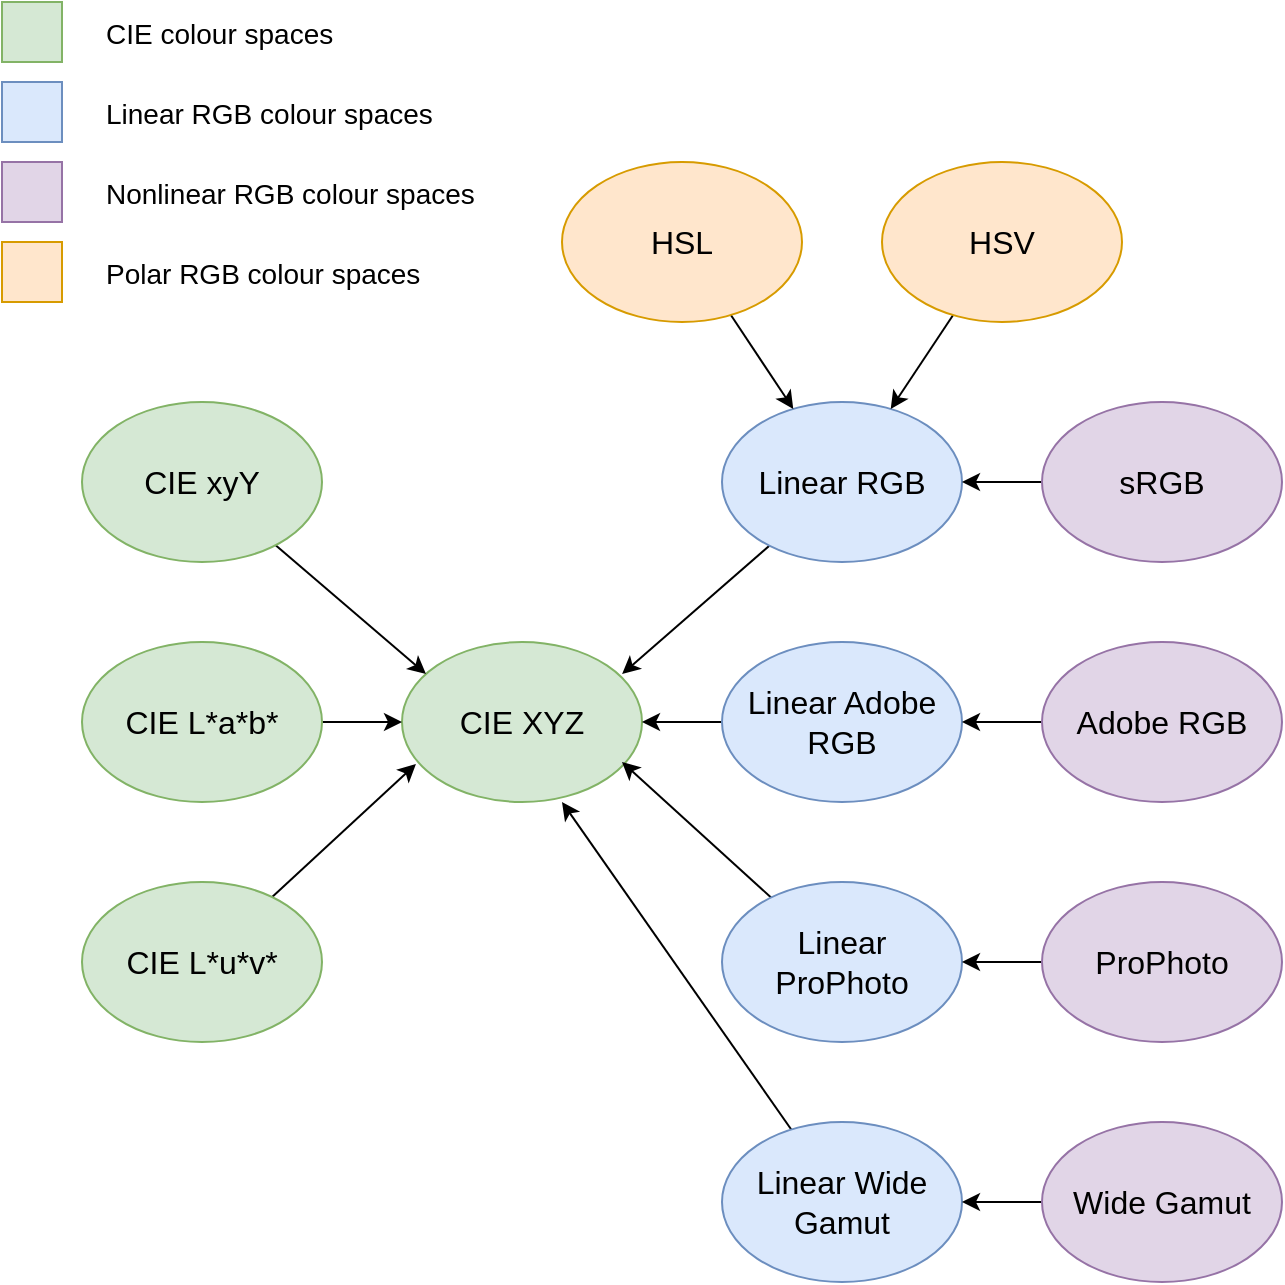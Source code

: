 <mxfile version="16.1.2" type="device"><diagram id="Pf03Co7wrEZyGWiGNzQr" name="Page-1"><mxGraphModel dx="1106" dy="997" grid="1" gridSize="10" guides="1" tooltips="1" connect="1" arrows="1" fold="1" page="1" pageScale="1" pageWidth="827" pageHeight="1169" math="0" shadow="0"><root><mxCell id="0"/><mxCell id="1" parent="0"/><mxCell id="ugq9xhoPoMMtB-8sLs-u-1" value="&lt;font style=&quot;font-size: 16px&quot;&gt;CIE XYZ&lt;/font&gt;" style="ellipse;whiteSpace=wrap;html=1;fillColor=#d5e8d4;strokeColor=#82b366;" vertex="1" parent="1"><mxGeometry x="280" y="400" width="120" height="80" as="geometry"/></mxCell><mxCell id="ugq9xhoPoMMtB-8sLs-u-41" value="" style="rounded=0;orthogonalLoop=1;jettySize=auto;html=1;fontFamily=Helvetica;fontSize=14;fontColor=default;entryX=0.1;entryY=0.2;entryDx=0;entryDy=0;entryPerimeter=0;" edge="1" parent="1" source="ugq9xhoPoMMtB-8sLs-u-2" target="ugq9xhoPoMMtB-8sLs-u-1"><mxGeometry relative="1" as="geometry"/></mxCell><mxCell id="ugq9xhoPoMMtB-8sLs-u-2" value="&lt;font style=&quot;font-size: 16px&quot;&gt;CIE xyY&lt;/font&gt;" style="ellipse;whiteSpace=wrap;html=1;fillColor=#d5e8d4;strokeColor=#82b366;" vertex="1" parent="1"><mxGeometry x="120" y="280" width="120" height="80" as="geometry"/></mxCell><mxCell id="ugq9xhoPoMMtB-8sLs-u-37" value="" style="edgeStyle=orthogonalEdgeStyle;rounded=0;orthogonalLoop=1;jettySize=auto;html=1;fontFamily=Helvetica;fontSize=14;fontColor=default;" edge="1" parent="1" source="ugq9xhoPoMMtB-8sLs-u-3" target="ugq9xhoPoMMtB-8sLs-u-1"><mxGeometry relative="1" as="geometry"/></mxCell><mxCell id="ugq9xhoPoMMtB-8sLs-u-3" value="&lt;font style=&quot;font-size: 16px&quot;&gt;CIE L*a*b*&lt;/font&gt;" style="ellipse;whiteSpace=wrap;html=1;fillColor=#d5e8d4;strokeColor=#82b366;" vertex="1" parent="1"><mxGeometry x="120" y="400" width="120" height="80" as="geometry"/></mxCell><mxCell id="ugq9xhoPoMMtB-8sLs-u-39" value="" style="rounded=0;orthogonalLoop=1;jettySize=auto;html=1;fontFamily=Helvetica;fontSize=14;fontColor=default;entryX=0.058;entryY=0.763;entryDx=0;entryDy=0;entryPerimeter=0;" edge="1" parent="1" source="ugq9xhoPoMMtB-8sLs-u-4" target="ugq9xhoPoMMtB-8sLs-u-1"><mxGeometry relative="1" as="geometry"/></mxCell><mxCell id="ugq9xhoPoMMtB-8sLs-u-4" value="&lt;font style=&quot;font-size: 16px&quot;&gt;CIE L*u*v*&lt;/font&gt;" style="ellipse;whiteSpace=wrap;html=1;fillColor=#d5e8d4;strokeColor=#82b366;" vertex="1" parent="1"><mxGeometry x="120" y="520" width="120" height="80" as="geometry"/></mxCell><mxCell id="ugq9xhoPoMMtB-8sLs-u-43" value="" style="edgeStyle=none;rounded=0;orthogonalLoop=1;jettySize=auto;html=1;fontFamily=Helvetica;fontSize=14;fontColor=default;entryX=0.917;entryY=0.2;entryDx=0;entryDy=0;entryPerimeter=0;" edge="1" parent="1" source="ugq9xhoPoMMtB-8sLs-u-5" target="ugq9xhoPoMMtB-8sLs-u-1"><mxGeometry relative="1" as="geometry"/></mxCell><mxCell id="ugq9xhoPoMMtB-8sLs-u-5" value="&lt;font&gt;&lt;font style=&quot;font-size: 16px&quot;&gt;Linear RGB&lt;/font&gt;&lt;br&gt;&lt;/font&gt;" style="ellipse;whiteSpace=wrap;html=1;fillColor=#dae8fc;strokeColor=#6c8ebf;" vertex="1" parent="1"><mxGeometry x="440" y="280" width="120" height="80" as="geometry"/></mxCell><mxCell id="ugq9xhoPoMMtB-8sLs-u-45" value="" style="edgeStyle=none;rounded=0;orthogonalLoop=1;jettySize=auto;html=1;fontFamily=Helvetica;fontSize=14;fontColor=default;entryX=1;entryY=0.5;entryDx=0;entryDy=0;" edge="1" parent="1" source="ugq9xhoPoMMtB-8sLs-u-6" target="ugq9xhoPoMMtB-8sLs-u-1"><mxGeometry relative="1" as="geometry"/></mxCell><mxCell id="ugq9xhoPoMMtB-8sLs-u-6" value="&lt;font&gt;&lt;font style=&quot;font-size: 16px&quot;&gt;Linear Adobe&lt;br&gt;RGB&lt;/font&gt;&lt;br&gt;&lt;/font&gt;" style="ellipse;whiteSpace=wrap;html=1;fillColor=#dae8fc;strokeColor=#6c8ebf;" vertex="1" parent="1"><mxGeometry x="440" y="400" width="120" height="80" as="geometry"/></mxCell><mxCell id="ugq9xhoPoMMtB-8sLs-u-47" value="" style="edgeStyle=none;rounded=0;orthogonalLoop=1;jettySize=auto;html=1;fontFamily=Helvetica;fontSize=14;fontColor=default;" edge="1" parent="1" source="ugq9xhoPoMMtB-8sLs-u-7"><mxGeometry relative="1" as="geometry"><mxPoint x="390" y="460" as="targetPoint"/></mxGeometry></mxCell><mxCell id="ugq9xhoPoMMtB-8sLs-u-7" value="&lt;font&gt;&lt;font style=&quot;font-size: 16px&quot;&gt;Linear&lt;br&gt;ProPhoto&lt;/font&gt;&lt;br&gt;&lt;/font&gt;" style="ellipse;whiteSpace=wrap;html=1;fillColor=#dae8fc;strokeColor=#6c8ebf;" vertex="1" parent="1"><mxGeometry x="440" y="520" width="120" height="80" as="geometry"/></mxCell><mxCell id="ugq9xhoPoMMtB-8sLs-u-49" value="" style="edgeStyle=none;rounded=0;orthogonalLoop=1;jettySize=auto;html=1;fontFamily=Helvetica;fontSize=14;fontColor=default;" edge="1" parent="1" source="ugq9xhoPoMMtB-8sLs-u-8"><mxGeometry relative="1" as="geometry"><mxPoint x="360" y="480" as="targetPoint"/></mxGeometry></mxCell><mxCell id="ugq9xhoPoMMtB-8sLs-u-8" value="&lt;font&gt;&lt;font style=&quot;font-size: 16px&quot;&gt;Linear Wide&lt;br&gt;Gamut&lt;/font&gt;&lt;br&gt;&lt;/font&gt;" style="ellipse;whiteSpace=wrap;html=1;fillColor=#dae8fc;strokeColor=#6c8ebf;" vertex="1" parent="1"><mxGeometry x="440" y="640" width="120" height="80" as="geometry"/></mxCell><mxCell id="ugq9xhoPoMMtB-8sLs-u-52" value="" style="edgeStyle=none;rounded=0;orthogonalLoop=1;jettySize=auto;html=1;fontFamily=Helvetica;fontSize=14;fontColor=default;" edge="1" parent="1" source="ugq9xhoPoMMtB-8sLs-u-9" target="ugq9xhoPoMMtB-8sLs-u-5"><mxGeometry relative="1" as="geometry"/></mxCell><mxCell id="ugq9xhoPoMMtB-8sLs-u-9" value="&lt;font&gt;&lt;font style=&quot;font-size: 16px&quot;&gt;sRGB&lt;/font&gt;&lt;br&gt;&lt;/font&gt;" style="ellipse;whiteSpace=wrap;html=1;fillColor=#e1d5e7;strokeColor=#9673a6;" vertex="1" parent="1"><mxGeometry x="600" y="280" width="120" height="80" as="geometry"/></mxCell><mxCell id="ugq9xhoPoMMtB-8sLs-u-53" value="" style="edgeStyle=none;rounded=0;orthogonalLoop=1;jettySize=auto;html=1;fontFamily=Helvetica;fontSize=14;fontColor=default;" edge="1" parent="1" source="ugq9xhoPoMMtB-8sLs-u-10" target="ugq9xhoPoMMtB-8sLs-u-6"><mxGeometry relative="1" as="geometry"/></mxCell><mxCell id="ugq9xhoPoMMtB-8sLs-u-10" value="&lt;font&gt;&lt;font style=&quot;font-size: 16px&quot;&gt;Adobe RGB&lt;/font&gt;&lt;br&gt;&lt;/font&gt;" style="ellipse;whiteSpace=wrap;html=1;fillColor=#e1d5e7;strokeColor=#9673a6;" vertex="1" parent="1"><mxGeometry x="600" y="400" width="120" height="80" as="geometry"/></mxCell><mxCell id="ugq9xhoPoMMtB-8sLs-u-54" value="" style="edgeStyle=none;rounded=0;orthogonalLoop=1;jettySize=auto;html=1;fontFamily=Helvetica;fontSize=14;fontColor=default;" edge="1" parent="1" source="ugq9xhoPoMMtB-8sLs-u-11" target="ugq9xhoPoMMtB-8sLs-u-7"><mxGeometry relative="1" as="geometry"/></mxCell><mxCell id="ugq9xhoPoMMtB-8sLs-u-11" value="&lt;font&gt;&lt;font style=&quot;font-size: 16px&quot;&gt;ProPhoto&lt;/font&gt;&lt;br&gt;&lt;/font&gt;" style="ellipse;whiteSpace=wrap;html=1;fillColor=#e1d5e7;strokeColor=#9673a6;" vertex="1" parent="1"><mxGeometry x="600" y="520" width="120" height="80" as="geometry"/></mxCell><mxCell id="ugq9xhoPoMMtB-8sLs-u-55" value="" style="edgeStyle=none;rounded=0;orthogonalLoop=1;jettySize=auto;html=1;fontFamily=Helvetica;fontSize=14;fontColor=default;" edge="1" parent="1" source="ugq9xhoPoMMtB-8sLs-u-12" target="ugq9xhoPoMMtB-8sLs-u-8"><mxGeometry relative="1" as="geometry"/></mxCell><mxCell id="ugq9xhoPoMMtB-8sLs-u-12" value="&lt;font&gt;&lt;font style=&quot;font-size: 16px&quot;&gt;Wide Gamut&lt;/font&gt;&lt;br&gt;&lt;/font&gt;" style="ellipse;whiteSpace=wrap;html=1;fillColor=#e1d5e7;strokeColor=#9673a6;" vertex="1" parent="1"><mxGeometry x="600" y="640" width="120" height="80" as="geometry"/></mxCell><mxCell id="ugq9xhoPoMMtB-8sLs-u-50" value="" style="edgeStyle=none;rounded=0;orthogonalLoop=1;jettySize=auto;html=1;fontFamily=Helvetica;fontSize=14;fontColor=default;" edge="1" parent="1" source="ugq9xhoPoMMtB-8sLs-u-13" target="ugq9xhoPoMMtB-8sLs-u-5"><mxGeometry relative="1" as="geometry"/></mxCell><mxCell id="ugq9xhoPoMMtB-8sLs-u-13" value="&lt;font&gt;&lt;font style=&quot;font-size: 16px&quot;&gt;HSL&lt;/font&gt;&lt;br&gt;&lt;/font&gt;" style="ellipse;whiteSpace=wrap;html=1;fillColor=#ffe6cc;strokeColor=#d79b00;" vertex="1" parent="1"><mxGeometry x="360" y="160" width="120" height="80" as="geometry"/></mxCell><mxCell id="ugq9xhoPoMMtB-8sLs-u-51" value="" style="edgeStyle=none;rounded=0;orthogonalLoop=1;jettySize=auto;html=1;fontFamily=Helvetica;fontSize=14;fontColor=default;" edge="1" parent="1" source="ugq9xhoPoMMtB-8sLs-u-14" target="ugq9xhoPoMMtB-8sLs-u-5"><mxGeometry relative="1" as="geometry"/></mxCell><mxCell id="ugq9xhoPoMMtB-8sLs-u-14" value="&lt;font&gt;&lt;font style=&quot;font-size: 16px&quot;&gt;HSV&lt;/font&gt;&lt;br&gt;&lt;/font&gt;" style="ellipse;whiteSpace=wrap;html=1;fillColor=#ffe6cc;strokeColor=#d79b00;" vertex="1" parent="1"><mxGeometry x="520" y="160" width="120" height="80" as="geometry"/></mxCell><mxCell id="ugq9xhoPoMMtB-8sLs-u-15" value="" style="rounded=0;whiteSpace=wrap;html=1;fontFamily=Helvetica;fontSize=16;fontColor=default;strokeColor=#82b366;fillColor=#d5e8d4;" vertex="1" parent="1"><mxGeometry x="80" y="80" width="30" height="30" as="geometry"/></mxCell><mxCell id="ugq9xhoPoMMtB-8sLs-u-26" value="&lt;font style=&quot;font-size: 14px&quot;&gt;CIE colour spaces&lt;/font&gt;" style="text;html=1;strokeColor=none;fillColor=none;align=left;verticalAlign=middle;whiteSpace=wrap;rounded=0;fontFamily=Helvetica;fontSize=16;fontColor=default;" vertex="1" parent="1"><mxGeometry x="130" y="80" width="190" height="30" as="geometry"/></mxCell><mxCell id="ugq9xhoPoMMtB-8sLs-u-30" value="" style="rounded=0;whiteSpace=wrap;html=1;fontFamily=Helvetica;fontSize=16;strokeColor=#6c8ebf;fillColor=#dae8fc;" vertex="1" parent="1"><mxGeometry x="80" y="120" width="30" height="30" as="geometry"/></mxCell><mxCell id="ugq9xhoPoMMtB-8sLs-u-31" value="&lt;font style=&quot;font-size: 14px&quot;&gt;Linear RGB colour spaces&lt;/font&gt;" style="text;html=1;strokeColor=none;fillColor=none;align=left;verticalAlign=middle;whiteSpace=wrap;rounded=0;fontFamily=Helvetica;fontSize=16;fontColor=default;" vertex="1" parent="1"><mxGeometry x="130" y="120" width="190" height="30" as="geometry"/></mxCell><mxCell id="ugq9xhoPoMMtB-8sLs-u-32" value="" style="rounded=0;whiteSpace=wrap;html=1;fontFamily=Helvetica;fontSize=16;strokeColor=#9673a6;fillColor=#e1d5e7;" vertex="1" parent="1"><mxGeometry x="80" y="160" width="30" height="30" as="geometry"/></mxCell><mxCell id="ugq9xhoPoMMtB-8sLs-u-33" value="&lt;font style=&quot;font-size: 14px&quot;&gt;Nonlinear RGB colour spaces&lt;/font&gt;" style="text;html=1;strokeColor=none;fillColor=none;align=left;verticalAlign=middle;whiteSpace=wrap;rounded=0;fontFamily=Helvetica;fontSize=16;fontColor=default;" vertex="1" parent="1"><mxGeometry x="130" y="160" width="190" height="30" as="geometry"/></mxCell><mxCell id="ugq9xhoPoMMtB-8sLs-u-34" value="" style="rounded=0;whiteSpace=wrap;html=1;fontFamily=Helvetica;fontSize=16;strokeColor=#d79b00;fillColor=#ffe6cc;" vertex="1" parent="1"><mxGeometry x="80" y="200" width="30" height="30" as="geometry"/></mxCell><mxCell id="ugq9xhoPoMMtB-8sLs-u-35" value="&lt;font style=&quot;font-size: 14px&quot;&gt;Polar RGB colour spaces&lt;/font&gt;" style="text;html=1;strokeColor=none;fillColor=none;align=left;verticalAlign=middle;whiteSpace=wrap;rounded=0;fontFamily=Helvetica;fontSize=16;fontColor=default;" vertex="1" parent="1"><mxGeometry x="130" y="200" width="190" height="30" as="geometry"/></mxCell></root></mxGraphModel></diagram></mxfile>